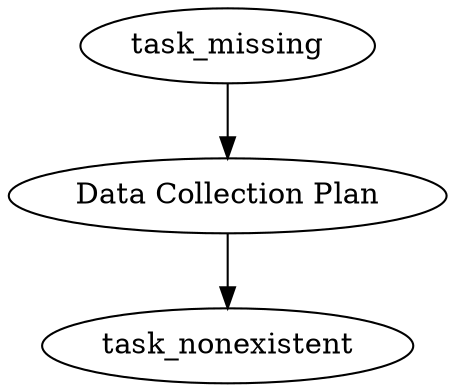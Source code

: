 digraph InvalidGraph {
    // Only define one node but reference others in edges
    plan_data_collection [label="Data Collection Plan", type="plan"];
    
    // Edge to non-existent node
    plan_data_collection -> task_nonexistent;
    
    // Edge from non-existent node
    task_missing -> plan_data_collection;
} 